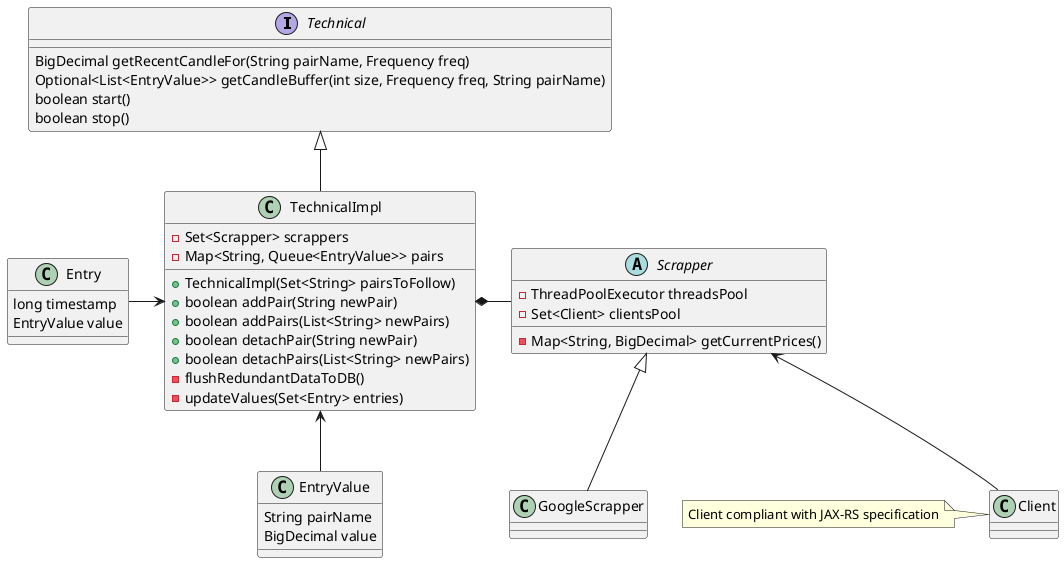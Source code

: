 @startuml
'https://plantuml.com/class-diagram

'abstract class AbstractList
'abstract AbstractCollection
'interface List
'interface Collection
'
'List <|-- AbstractList
'Collection <|-- AbstractCollection
'
'Collection <|- List
'AbstractCollection <|- AbstractList
'AbstractList <|-- ArrayList
'
'class ArrayList {
'Object[] elementData
'size()
'}
'
'enum TimeUnit {
'DAYS
'HOURS
'MINUTES
'}

interface Technical {
  BigDecimal getRecentCandleFor(String pairName, Frequency freq)
  Optional<List<EntryValue>> getCandleBuffer(int size, Frequency freq, String pairName)
  boolean start()
  boolean stop()
}

Technical <|-- TechnicalImpl

class TechnicalImpl {
- Set<Scrapper> scrappers
- Map<String, Queue<EntryValue>> pairs

'rozważ zrobienie czegoś w stylu time-series DB - warto rozważyć np. InfluxDB
+ TechnicalImpl(Set<String> pairsToFollow)
+ boolean addPair(String newPair)
+ boolean addPairs(List<String> newPairs)
+ boolean detachPair(String newPair)
+ boolean detachPairs(List<String> newPairs)
' żeby nie kisić nadmiaru danych w pamięci JVM, można ich nadmiar wyrzucić do bazy danych
' jest javowy klient InfluxDB który pozwlala na zapisywanie do bazy okresowo
- flushRedundantDataToDB()
- updateValues(Set<Entry> entries)

}

class Entry {
    long timestamp
    EntryValue value
}

class EntryValue {
    String pairName
    BigDecimal value
}

TechnicalImpl *- Scrapper
TechnicalImpl <-- EntryValue
Entry -> TechnicalImpl
Scrapper <-- Client
note left
Client compliant with JAX-RS specification
end note

abstract class Scrapper {
    - ThreadPoolExecutor threadsPool
    - Set<Client> clientsPool

    - Map<String, BigDecimal> getCurrentPrices()
}

class GoogleScrapper extends Scrapper {
}
@enduml